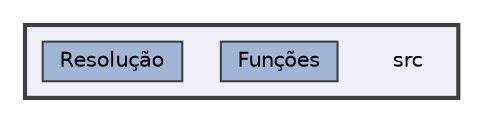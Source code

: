 digraph "C:/Users/hugoc/OneDrive - Instituto Politécnico do Cávado e do Ave/2023_2024/Estruturas de Dados Avançadas/Dev/Trabalho/src"
{
 // LATEX_PDF_SIZE
  bgcolor="transparent";
  edge [fontname=Helvetica,fontsize=10,labelfontname=Helvetica,labelfontsize=10];
  node [fontname=Helvetica,fontsize=10,shape=box,height=0.2,width=0.4];
  compound=true
  subgraph clusterdir_68267d1309a1af8e8297ef4c3efbcdba {
    graph [ bgcolor="#edf0f7", pencolor="grey25", label="", fontname=Helvetica,fontsize=10 style="filled,bold", URL="dir_68267d1309a1af8e8297ef4c3efbcdba.html",tooltip=""]
    dir_68267d1309a1af8e8297ef4c3efbcdba [shape=plaintext, label="src"];
  dir_3a050d442d0ecc9b51cb3895fe48731f [label="Funções", fillcolor="#a2b4d6", color="grey25", style="filled", URL="dir_3a050d442d0ecc9b51cb3895fe48731f.html",tooltip=""];
  dir_624a9796121c6d4126102dfe348209be [label="Resolução", fillcolor="#a2b4d6", color="grey25", style="filled", URL="dir_624a9796121c6d4126102dfe348209be.html",tooltip=""];
  }
}
